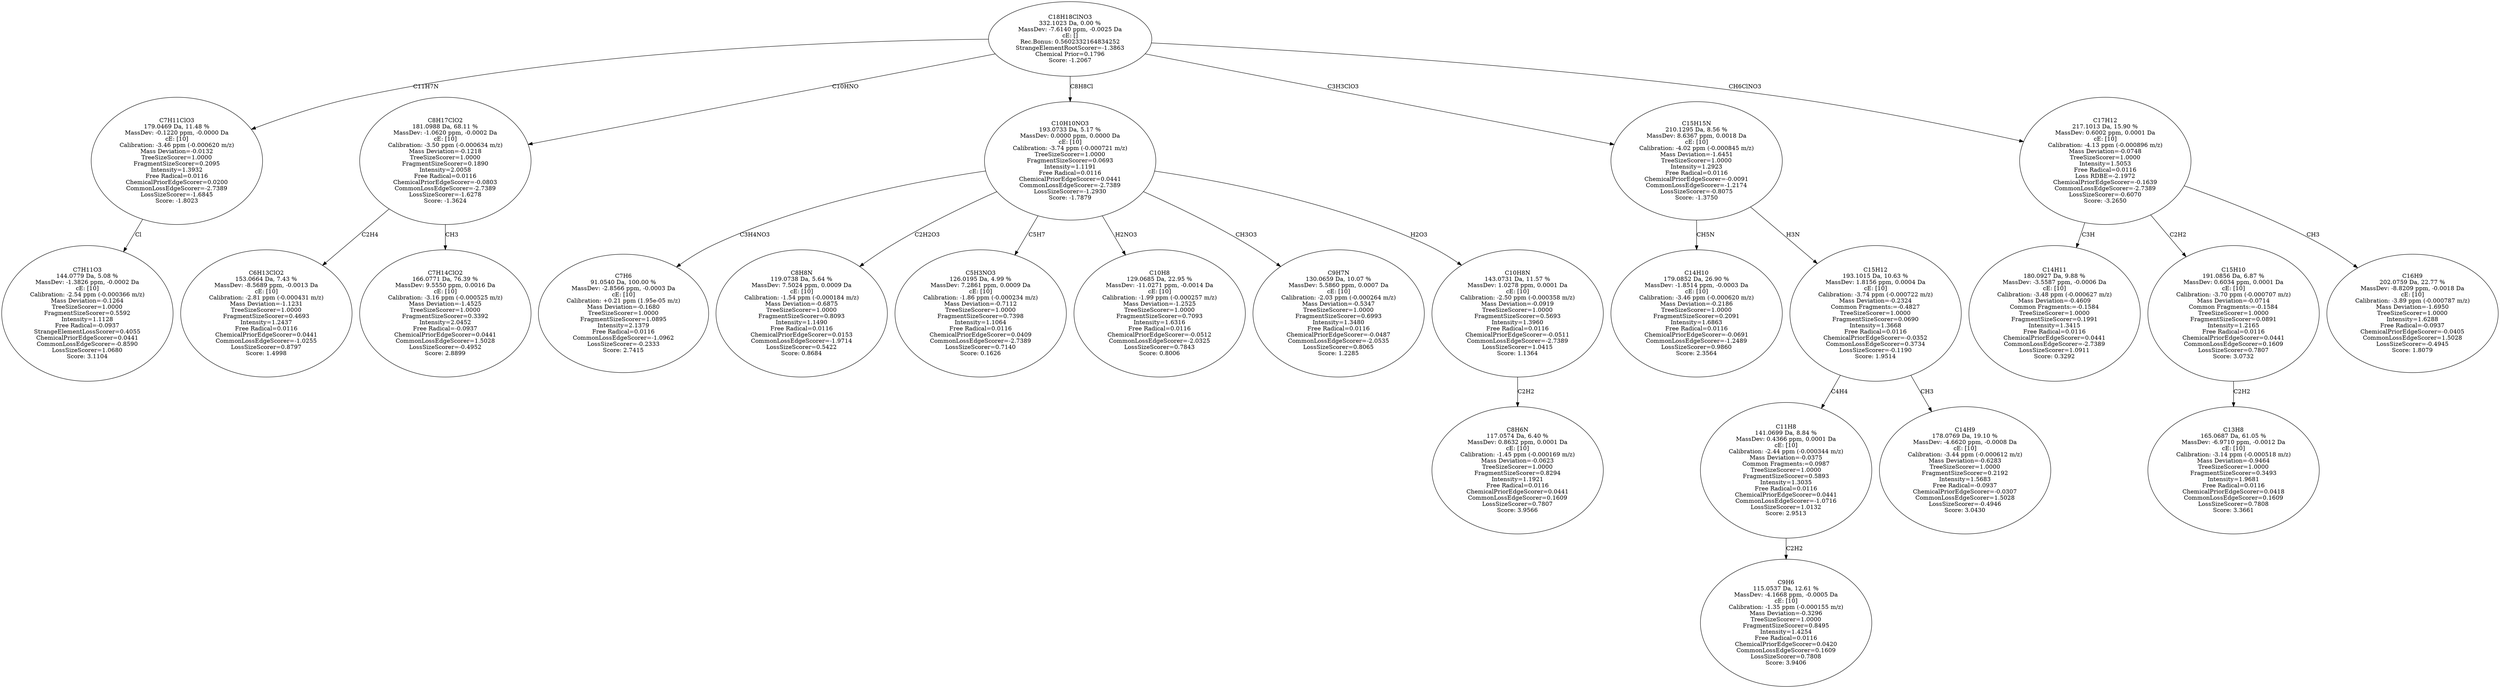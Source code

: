 strict digraph {
v1 [label="C7H11O3\n144.0779 Da, 5.08 %\nMassDev: -1.3826 ppm, -0.0002 Da\ncE: [10]\nCalibration: -2.54 ppm (-0.000366 m/z)\nMass Deviation=-0.1264\nTreeSizeScorer=1.0000\nFragmentSizeScorer=0.5592\nIntensity=1.1128\nFree Radical=-0.0937\nStrangeElementLossScorer=0.4055\nChemicalPriorEdgeScorer=0.0441\nCommonLossEdgeScorer=-0.8590\nLossSizeScorer=1.0680\nScore: 3.1104"];
v2 [label="C7H11ClO3\n179.0469 Da, 11.48 %\nMassDev: -0.1220 ppm, -0.0000 Da\ncE: [10]\nCalibration: -3.46 ppm (-0.000620 m/z)\nMass Deviation=-0.0132\nTreeSizeScorer=1.0000\nFragmentSizeScorer=0.2095\nIntensity=1.3932\nFree Radical=0.0116\nChemicalPriorEdgeScorer=0.0200\nCommonLossEdgeScorer=-2.7389\nLossSizeScorer=-1.6845\nScore: -1.8023"];
v3 [label="C6H13ClO2\n153.0664 Da, 7.43 %\nMassDev: -8.5689 ppm, -0.0013 Da\ncE: [10]\nCalibration: -2.81 ppm (-0.000431 m/z)\nMass Deviation=-1.1231\nTreeSizeScorer=1.0000\nFragmentSizeScorer=0.4693\nIntensity=1.2437\nFree Radical=0.0116\nChemicalPriorEdgeScorer=0.0441\nCommonLossEdgeScorer=-1.0255\nLossSizeScorer=0.8797\nScore: 1.4998"];
v4 [label="C7H14ClO2\n166.0771 Da, 76.39 %\nMassDev: 9.5550 ppm, 0.0016 Da\ncE: [10]\nCalibration: -3.16 ppm (-0.000525 m/z)\nMass Deviation=-1.4525\nTreeSizeScorer=1.0000\nFragmentSizeScorer=0.3392\nIntensity=2.0452\nFree Radical=-0.0937\nChemicalPriorEdgeScorer=0.0441\nCommonLossEdgeScorer=1.5028\nLossSizeScorer=-0.4952\nScore: 2.8899"];
v5 [label="C8H17ClO2\n181.0988 Da, 68.11 %\nMassDev: -1.0620 ppm, -0.0002 Da\ncE: [10]\nCalibration: -3.50 ppm (-0.000634 m/z)\nMass Deviation=-0.1218\nTreeSizeScorer=1.0000\nFragmentSizeScorer=0.1890\nIntensity=2.0058\nFree Radical=0.0116\nChemicalPriorEdgeScorer=-0.0803\nCommonLossEdgeScorer=-2.7389\nLossSizeScorer=-1.6278\nScore: -1.3624"];
v6 [label="C7H6\n91.0540 Da, 100.00 %\nMassDev: -2.8566 ppm, -0.0003 Da\ncE: [10]\nCalibration: +0.21 ppm (1.95e-05 m/z)\nMass Deviation=-0.1680\nTreeSizeScorer=1.0000\nFragmentSizeScorer=1.0895\nIntensity=2.1379\nFree Radical=0.0116\nCommonLossEdgeScorer=-1.0962\nLossSizeScorer=-0.2333\nScore: 2.7415"];
v7 [label="C8H8N\n119.0738 Da, 5.64 %\nMassDev: 7.5024 ppm, 0.0009 Da\ncE: [10]\nCalibration: -1.54 ppm (-0.000184 m/z)\nMass Deviation=-0.6875\nTreeSizeScorer=1.0000\nFragmentSizeScorer=0.8093\nIntensity=1.1490\nFree Radical=0.0116\nChemicalPriorEdgeScorer=0.0153\nCommonLossEdgeScorer=-1.9714\nLossSizeScorer=0.5422\nScore: 0.8684"];
v8 [label="C5H3NO3\n126.0195 Da, 4.99 %\nMassDev: 7.2861 ppm, 0.0009 Da\ncE: [10]\nCalibration: -1.86 ppm (-0.000234 m/z)\nMass Deviation=-0.7112\nTreeSizeScorer=1.0000\nFragmentSizeScorer=0.7398\nIntensity=1.1064\nFree Radical=0.0116\nChemicalPriorEdgeScorer=0.0409\nCommonLossEdgeScorer=-2.7389\nLossSizeScorer=0.7140\nScore: 0.1626"];
v9 [label="C10H8\n129.0685 Da, 22.95 %\nMassDev: -11.0271 ppm, -0.0014 Da\ncE: [10]\nCalibration: -1.99 ppm (-0.000257 m/z)\nMass Deviation=-1.2525\nTreeSizeScorer=1.0000\nFragmentSizeScorer=0.7093\nIntensity=1.6316\nFree Radical=0.0116\nChemicalPriorEdgeScorer=-0.0512\nCommonLossEdgeScorer=-2.0325\nLossSizeScorer=0.7843\nScore: 0.8006"];
v10 [label="C9H7N\n130.0659 Da, 10.07 %\nMassDev: 5.5860 ppm, 0.0007 Da\ncE: [10]\nCalibration: -2.03 ppm (-0.000264 m/z)\nMass Deviation=-0.5347\nTreeSizeScorer=1.0000\nFragmentSizeScorer=0.6993\nIntensity=1.3480\nFree Radical=0.0116\nChemicalPriorEdgeScorer=-0.0487\nCommonLossEdgeScorer=-2.0535\nLossSizeScorer=0.8065\nScore: 1.2285"];
v11 [label="C8H6N\n117.0574 Da, 6.40 %\nMassDev: 0.8632 ppm, 0.0001 Da\ncE: [10]\nCalibration: -1.45 ppm (-0.000169 m/z)\nMass Deviation=-0.0623\nTreeSizeScorer=1.0000\nFragmentSizeScorer=0.8294\nIntensity=1.1921\nFree Radical=0.0116\nChemicalPriorEdgeScorer=0.0441\nCommonLossEdgeScorer=0.1609\nLossSizeScorer=0.7807\nScore: 3.9566"];
v12 [label="C10H8N\n143.0731 Da, 11.57 %\nMassDev: 1.0278 ppm, 0.0001 Da\ncE: [10]\nCalibration: -2.50 ppm (-0.000358 m/z)\nMass Deviation=-0.0919\nTreeSizeScorer=1.0000\nFragmentSizeScorer=0.5693\nIntensity=1.3960\nFree Radical=0.0116\nChemicalPriorEdgeScorer=-0.0511\nCommonLossEdgeScorer=-2.7389\nLossSizeScorer=1.0415\nScore: 1.1364"];
v13 [label="C10H10NO3\n193.0733 Da, 5.17 %\nMassDev: 0.0000 ppm, 0.0000 Da\ncE: [10]\nCalibration: -3.74 ppm (-0.000721 m/z)\nTreeSizeScorer=1.0000\nFragmentSizeScorer=0.0693\nIntensity=1.1191\nFree Radical=0.0116\nChemicalPriorEdgeScorer=0.0441\nCommonLossEdgeScorer=-2.7389\nLossSizeScorer=-1.2930\nScore: -1.7879"];
v14 [label="C14H10\n179.0852 Da, 26.90 %\nMassDev: -1.8514 ppm, -0.0003 Da\ncE: [10]\nCalibration: -3.46 ppm (-0.000620 m/z)\nMass Deviation=-0.2186\nTreeSizeScorer=1.0000\nFragmentSizeScorer=0.2091\nIntensity=1.6863\nFree Radical=0.0116\nChemicalPriorEdgeScorer=-0.0691\nCommonLossEdgeScorer=-1.2489\nLossSizeScorer=0.9860\nScore: 2.3564"];
v15 [label="C9H6\n115.0537 Da, 12.61 %\nMassDev: -4.1668 ppm, -0.0005 Da\ncE: [10]\nCalibration: -1.35 ppm (-0.000155 m/z)\nMass Deviation=-0.3296\nTreeSizeScorer=1.0000\nFragmentSizeScorer=0.8495\nIntensity=1.4254\nFree Radical=0.0116\nChemicalPriorEdgeScorer=0.0420\nCommonLossEdgeScorer=0.1609\nLossSizeScorer=0.7808\nScore: 3.9406"];
v16 [label="C11H8\n141.0699 Da, 8.84 %\nMassDev: 0.4366 ppm, 0.0001 Da\ncE: [10]\nCalibration: -2.44 ppm (-0.000344 m/z)\nMass Deviation=-0.0375\nCommon Fragments:=0.0987\nTreeSizeScorer=1.0000\nFragmentSizeScorer=0.5893\nIntensity=1.3035\nFree Radical=0.0116\nChemicalPriorEdgeScorer=0.0441\nCommonLossEdgeScorer=-1.0716\nLossSizeScorer=1.0132\nScore: 2.9513"];
v17 [label="C14H9\n178.0769 Da, 19.10 %\nMassDev: -4.6620 ppm, -0.0008 Da\ncE: [10]\nCalibration: -3.44 ppm (-0.000612 m/z)\nMass Deviation=-0.6283\nTreeSizeScorer=1.0000\nFragmentSizeScorer=0.2192\nIntensity=1.5683\nFree Radical=-0.0937\nChemicalPriorEdgeScorer=-0.0307\nCommonLossEdgeScorer=1.5028\nLossSizeScorer=-0.4946\nScore: 3.0430"];
v18 [label="C15H12\n193.1015 Da, 10.63 %\nMassDev: 1.8156 ppm, 0.0004 Da\ncE: [10]\nCalibration: -3.74 ppm (-0.000722 m/z)\nMass Deviation=-0.2324\nCommon Fragments:=-0.4827\nTreeSizeScorer=1.0000\nFragmentSizeScorer=0.0690\nIntensity=1.3668\nFree Radical=0.0116\nChemicalPriorEdgeScorer=-0.0352\nCommonLossEdgeScorer=0.3734\nLossSizeScorer=-0.1190\nScore: 1.9514"];
v19 [label="C15H15N\n210.1295 Da, 8.56 %\nMassDev: 8.6367 ppm, 0.0018 Da\ncE: [10]\nCalibration: -4.02 ppm (-0.000845 m/z)\nMass Deviation=-1.6451\nTreeSizeScorer=1.0000\nIntensity=1.2923\nFree Radical=0.0116\nChemicalPriorEdgeScorer=-0.0091\nCommonLossEdgeScorer=-1.2174\nLossSizeScorer=-0.8075\nScore: -1.3750"];
v20 [label="C14H11\n180.0927 Da, 9.88 %\nMassDev: -3.5587 ppm, -0.0006 Da\ncE: [10]\nCalibration: -3.48 ppm (-0.000627 m/z)\nMass Deviation=-0.4609\nCommon Fragments:=-0.1584\nTreeSizeScorer=1.0000\nFragmentSizeScorer=0.1991\nIntensity=1.3415\nFree Radical=0.0116\nChemicalPriorEdgeScorer=0.0441\nCommonLossEdgeScorer=-2.7389\nLossSizeScorer=1.0911\nScore: 0.3292"];
v21 [label="C13H8\n165.0687 Da, 61.05 %\nMassDev: -6.9710 ppm, -0.0012 Da\ncE: [10]\nCalibration: -3.14 ppm (-0.000518 m/z)\nMass Deviation=-0.9464\nTreeSizeScorer=1.0000\nFragmentSizeScorer=0.3493\nIntensity=1.9681\nFree Radical=0.0116\nChemicalPriorEdgeScorer=0.0418\nCommonLossEdgeScorer=0.1609\nLossSizeScorer=0.7808\nScore: 3.3661"];
v22 [label="C15H10\n191.0856 Da, 6.87 %\nMassDev: 0.6034 ppm, 0.0001 Da\ncE: [10]\nCalibration: -3.70 ppm (-0.000707 m/z)\nMass Deviation=-0.0714\nCommon Fragments:=-0.1584\nTreeSizeScorer=1.0000\nFragmentSizeScorer=0.0891\nIntensity=1.2165\nFree Radical=0.0116\nChemicalPriorEdgeScorer=0.0441\nCommonLossEdgeScorer=0.1609\nLossSizeScorer=0.7807\nScore: 3.0732"];
v23 [label="C16H9\n202.0759 Da, 22.77 %\nMassDev: -8.8209 ppm, -0.0018 Da\ncE: [10]\nCalibration: -3.89 ppm (-0.000787 m/z)\nMass Deviation=-1.6950\nTreeSizeScorer=1.0000\nIntensity=1.6288\nFree Radical=-0.0937\nChemicalPriorEdgeScorer=-0.0405\nCommonLossEdgeScorer=1.5028\nLossSizeScorer=-0.4945\nScore: 1.8079"];
v24 [label="C17H12\n217.1013 Da, 15.90 %\nMassDev: 0.6002 ppm, 0.0001 Da\ncE: [10]\nCalibration: -4.13 ppm (-0.000896 m/z)\nMass Deviation=-0.0748\nTreeSizeScorer=1.0000\nIntensity=1.5053\nFree Radical=0.0116\nLoss RDBE=-2.1972\nChemicalPriorEdgeScorer=-0.1639\nCommonLossEdgeScorer=-2.7389\nLossSizeScorer=-0.6070\nScore: -3.2650"];
v25 [label="C18H18ClNO3\n332.1023 Da, 0.00 %\nMassDev: -7.6140 ppm, -0.0025 Da\ncE: []\nRec.Bonus: 0.5602332164834252\nStrangeElementRootScorer=-1.3863\nChemical Prior=0.1796\nScore: -1.2067"];
v2 -> v1 [label="Cl"];
v25 -> v2 [label="C11H7N"];
v5 -> v3 [label="C2H4"];
v5 -> v4 [label="CH3"];
v25 -> v5 [label="C10HNO"];
v13 -> v6 [label="C3H4NO3"];
v13 -> v7 [label="C2H2O3"];
v13 -> v8 [label="C5H7"];
v13 -> v9 [label="H2NO3"];
v13 -> v10 [label="CH3O3"];
v12 -> v11 [label="C2H2"];
v13 -> v12 [label="H2O3"];
v25 -> v13 [label="C8H8Cl"];
v19 -> v14 [label="CH5N"];
v16 -> v15 [label="C2H2"];
v18 -> v16 [label="C4H4"];
v18 -> v17 [label="CH3"];
v19 -> v18 [label="H3N"];
v25 -> v19 [label="C3H3ClO3"];
v24 -> v20 [label="C3H"];
v22 -> v21 [label="C2H2"];
v24 -> v22 [label="C2H2"];
v24 -> v23 [label="CH3"];
v25 -> v24 [label="CH6ClNO3"];
}